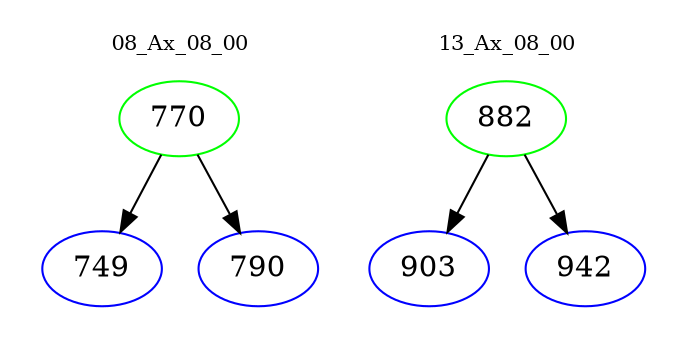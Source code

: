 digraph{
subgraph cluster_0 {
color = white
label = "08_Ax_08_00";
fontsize=10;
T0_770 [label="770", color="green"]
T0_770 -> T0_749 [color="black"]
T0_749 [label="749", color="blue"]
T0_770 -> T0_790 [color="black"]
T0_790 [label="790", color="blue"]
}
subgraph cluster_1 {
color = white
label = "13_Ax_08_00";
fontsize=10;
T1_882 [label="882", color="green"]
T1_882 -> T1_903 [color="black"]
T1_903 [label="903", color="blue"]
T1_882 -> T1_942 [color="black"]
T1_942 [label="942", color="blue"]
}
}

